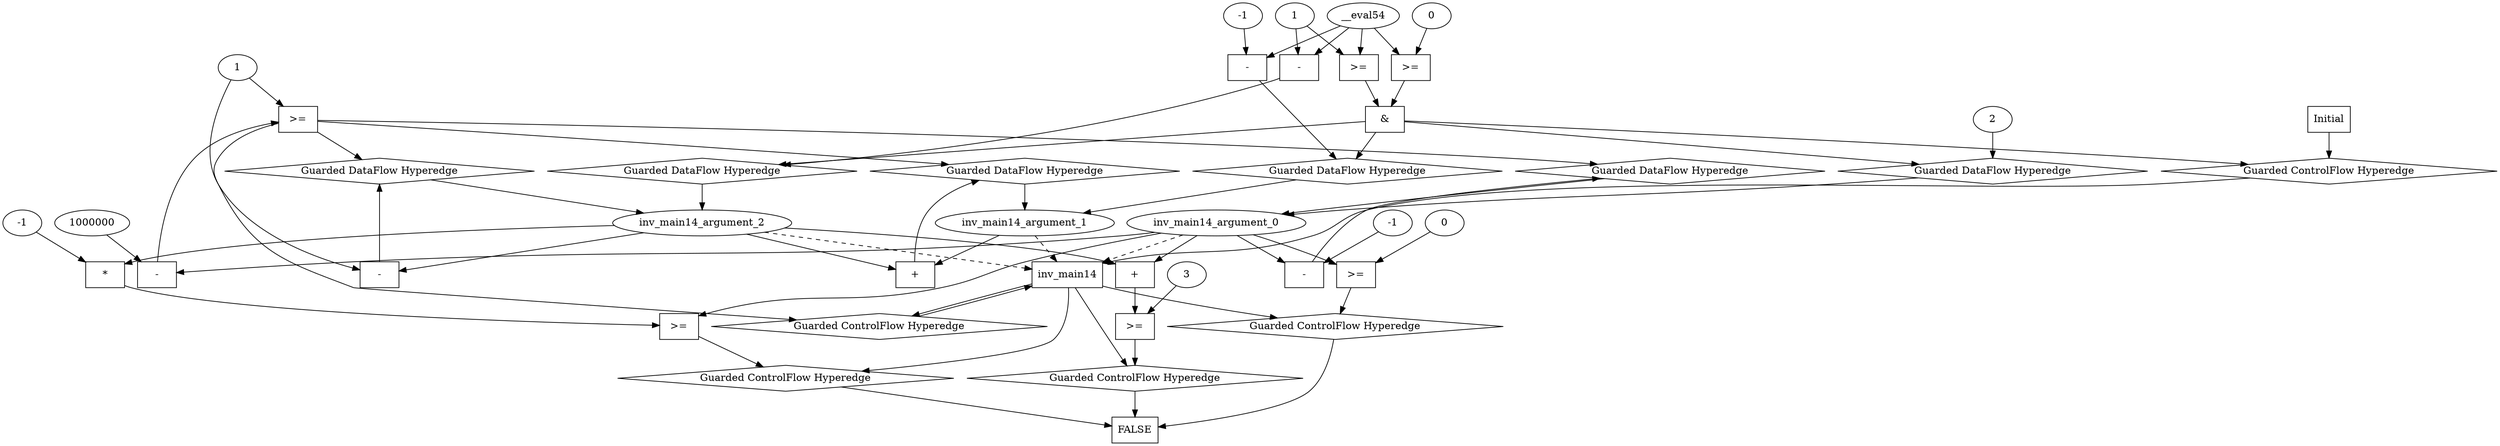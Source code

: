 digraph dag {
inv_main14 [label="inv_main14" shape="rect"];
FALSE [label="FALSE" shape="rect"];
Initial [label="Initial" shape="rect"];
ControlFowHyperEdge_0 [label="Guarded ControlFlow Hyperedge" shape="diamond"];
inv_main14 -> ControlFowHyperEdge_0[label=""]
ControlFowHyperEdge_0 -> inv_main14[label=""]
ControlFowHyperEdge_1 [label="Guarded ControlFlow Hyperedge" shape="diamond"];
Initial -> ControlFowHyperEdge_1[label=""]
ControlFowHyperEdge_1 -> inv_main14[label=""]
ControlFowHyperEdge_2 [label="Guarded ControlFlow Hyperedge" shape="diamond"];
inv_main14 -> ControlFowHyperEdge_2[label=""]
ControlFowHyperEdge_2 -> FALSE[label=""]
ControlFowHyperEdge_3 [label="Guarded ControlFlow Hyperedge" shape="diamond"];
inv_main14 -> ControlFowHyperEdge_3[label=""]
ControlFowHyperEdge_3 -> FALSE[label=""]
ControlFowHyperEdge_4 [label="Guarded ControlFlow Hyperedge" shape="diamond"];
inv_main14 -> ControlFowHyperEdge_4[label=""]
ControlFowHyperEdge_4 -> FALSE[label=""]
inv_main14_argument_0 [label="inv_main14_argument_0" shape="oval"];
inv_main14_argument_0 -> inv_main14[label="" style="dashed"]
inv_main14_argument_1 [label="inv_main14_argument_1" shape="oval"];
inv_main14_argument_1 -> inv_main14[label="" style="dashed"]
inv_main14_argument_2 [label="inv_main14_argument_2" shape="oval"];
inv_main14_argument_2 -> inv_main14[label="" style="dashed"]

xxxinv_main14___inv_main14_0xxxguard_0_node_0 [label=">=" shape="rect"];
xxxinv_main14___inv_main14_0xxxguard_0_node_1 [label="-" shape="rect"];
xxxinv_main14___inv_main14_0xxxguard_0_node_2 [label="1000000"];
xxxinv_main14___inv_main14_0xxxguard_0_node_1->xxxinv_main14___inv_main14_0xxxguard_0_node_0
xxxinv_main14___inv_main14_0xxxdataFlow2_node_2->xxxinv_main14___inv_main14_0xxxguard_0_node_0
xxxinv_main14___inv_main14_0xxxguard_0_node_2->xxxinv_main14___inv_main14_0xxxguard_0_node_1
inv_main14_argument_0->xxxinv_main14___inv_main14_0xxxguard_0_node_1

xxxinv_main14___inv_main14_0xxxguard_0_node_0->ControlFowHyperEdge_0 [label=""];
xxxinv_main14___inv_main14_0xxxdataFlow_0_node_0 [label="-" shape="rect"];
xxxinv_main14___inv_main14_0xxxdataFlow_0_node_2 [label="-1"];
inv_main14_argument_0->xxxinv_main14___inv_main14_0xxxdataFlow_0_node_0
xxxinv_main14___inv_main14_0xxxdataFlow_0_node_2->xxxinv_main14___inv_main14_0xxxdataFlow_0_node_0

xxxinv_main14___inv_main14_0xxxdataFlow_0_node_0->DataFowHyperEdge_0_inv_main14_argument_0 [label=""];
xxxinv_main14___inv_main14_0xxxdataFlow1_node_0 [label="+" shape="rect"];
inv_main14_argument_1->xxxinv_main14___inv_main14_0xxxdataFlow1_node_0
inv_main14_argument_2->xxxinv_main14___inv_main14_0xxxdataFlow1_node_0

xxxinv_main14___inv_main14_0xxxdataFlow1_node_0->DataFowHyperEdge_0_inv_main14_argument_1 [label=""];
xxxinv_main14___inv_main14_0xxxdataFlow2_node_0 [label="-" shape="rect"];
xxxinv_main14___inv_main14_0xxxdataFlow2_node_2 [label="1"];
inv_main14_argument_2->xxxinv_main14___inv_main14_0xxxdataFlow2_node_0
xxxinv_main14___inv_main14_0xxxdataFlow2_node_2->xxxinv_main14___inv_main14_0xxxdataFlow2_node_0

xxxinv_main14___inv_main14_0xxxdataFlow2_node_0->DataFowHyperEdge_0_inv_main14_argument_2 [label=""];
xxxinv_main14___Initial_1xxx_and [label="&" shape="rect"];
xxxinv_main14___Initial_1xxxguard_0_node_0 [label=">=" shape="rect"];
xxxinv_main14___Initial_1xxxguard_0_node_2 [label="0"];
xxxinv_main14___Initial_1xxxdataFlow1_node_1->xxxinv_main14___Initial_1xxxguard_0_node_0
xxxinv_main14___Initial_1xxxguard_0_node_2->xxxinv_main14___Initial_1xxxguard_0_node_0

xxxinv_main14___Initial_1xxxguard_0_node_0->xxxinv_main14___Initial_1xxx_and [label=""];
xxxinv_main14___Initial_1xxxguard1_node_0 [label=">=" shape="rect"];
xxxinv_main14___Initial_1xxxdataFlow2_node_2->xxxinv_main14___Initial_1xxxguard1_node_0
xxxinv_main14___Initial_1xxxdataFlow1_node_1->xxxinv_main14___Initial_1xxxguard1_node_0

xxxinv_main14___Initial_1xxxguard1_node_0->xxxinv_main14___Initial_1xxx_and [label=""];
xxxinv_main14___Initial_1xxx_and->ControlFowHyperEdge_1 [label=""];
xxxinv_main14___Initial_1xxxdataFlow_0_node_0 [label="2"];

xxxinv_main14___Initial_1xxxdataFlow_0_node_0->DataFowHyperEdge_1_inv_main14_argument_0 [label=""];
xxxinv_main14___Initial_1xxxdataFlow1_node_0 [label="-" shape="rect"];
xxxinv_main14___Initial_1xxxdataFlow1_node_1 [label="__eval54"];
xxxinv_main14___Initial_1xxxdataFlow1_node_2 [label="-1"];
xxxinv_main14___Initial_1xxxdataFlow1_node_1->xxxinv_main14___Initial_1xxxdataFlow1_node_0
xxxinv_main14___Initial_1xxxdataFlow1_node_2->xxxinv_main14___Initial_1xxxdataFlow1_node_0

xxxinv_main14___Initial_1xxxdataFlow1_node_0->DataFowHyperEdge_1_inv_main14_argument_1 [label=""];
xxxinv_main14___Initial_1xxxdataFlow2_node_0 [label="-" shape="rect"];
xxxinv_main14___Initial_1xxxdataFlow2_node_2 [label="1"];
xxxinv_main14___Initial_1xxxdataFlow1_node_1->xxxinv_main14___Initial_1xxxdataFlow2_node_0
xxxinv_main14___Initial_1xxxdataFlow2_node_2->xxxinv_main14___Initial_1xxxdataFlow2_node_0

xxxinv_main14___Initial_1xxxdataFlow2_node_0->DataFowHyperEdge_1_inv_main14_argument_2 [label=""];
xxxFALSE___inv_main14_2xxxguard_0_node_0 [label=">=" shape="rect"];
xxxFALSE___inv_main14_2xxxguard_0_node_1 [label="+" shape="rect"];
xxxFALSE___inv_main14_2xxxguard_0_node_4 [label="3"];
xxxFALSE___inv_main14_2xxxguard_0_node_1->xxxFALSE___inv_main14_2xxxguard_0_node_0
xxxFALSE___inv_main14_2xxxguard_0_node_4->xxxFALSE___inv_main14_2xxxguard_0_node_0
inv_main14_argument_2->xxxFALSE___inv_main14_2xxxguard_0_node_1
inv_main14_argument_0->xxxFALSE___inv_main14_2xxxguard_0_node_1

xxxFALSE___inv_main14_2xxxguard_0_node_0->ControlFowHyperEdge_2 [label=""];
xxxFALSE___inv_main14_3xxxguard_0_node_0 [label=">=" shape="rect"];
xxxFALSE___inv_main14_3xxxguard_0_node_1 [label="*" shape="rect"];
xxxFALSE___inv_main14_3xxxguard_0_node_2 [label="-1"];
xxxFALSE___inv_main14_3xxxguard_0_node_1->xxxFALSE___inv_main14_3xxxguard_0_node_0
inv_main14_argument_0->xxxFALSE___inv_main14_3xxxguard_0_node_0
xxxFALSE___inv_main14_3xxxguard_0_node_2->xxxFALSE___inv_main14_3xxxguard_0_node_1
inv_main14_argument_2->xxxFALSE___inv_main14_3xxxguard_0_node_1

xxxFALSE___inv_main14_3xxxguard_0_node_0->ControlFowHyperEdge_3 [label=""];
xxxFALSE___inv_main14_4xxxguard_0_node_0 [label=">=" shape="rect"];
xxxFALSE___inv_main14_4xxxguard_0_node_1 [label="0"];
xxxFALSE___inv_main14_4xxxguard_0_node_1->xxxFALSE___inv_main14_4xxxguard_0_node_0
inv_main14_argument_0->xxxFALSE___inv_main14_4xxxguard_0_node_0

xxxFALSE___inv_main14_4xxxguard_0_node_0->ControlFowHyperEdge_4 [label=""];
DataFowHyperEdge_0_inv_main14_argument_0 [label="Guarded DataFlow Hyperedge" shape="diamond"];
DataFowHyperEdge_0_inv_main14_argument_0 -> inv_main14_argument_0[label=""]
xxxinv_main14___inv_main14_0xxxguard_0_node_0 -> DataFowHyperEdge_0_inv_main14_argument_0[label=""]
DataFowHyperEdge_0_inv_main14_argument_1 [label="Guarded DataFlow Hyperedge" shape="diamond"];
DataFowHyperEdge_0_inv_main14_argument_1 -> inv_main14_argument_1[label=""]
xxxinv_main14___inv_main14_0xxxguard_0_node_0 -> DataFowHyperEdge_0_inv_main14_argument_1[label=""]
DataFowHyperEdge_0_inv_main14_argument_2 [label="Guarded DataFlow Hyperedge" shape="diamond"];
DataFowHyperEdge_0_inv_main14_argument_2 -> inv_main14_argument_2[label=""]
xxxinv_main14___inv_main14_0xxxguard_0_node_0 -> DataFowHyperEdge_0_inv_main14_argument_2[label=""]
DataFowHyperEdge_1_inv_main14_argument_0 [label="Guarded DataFlow Hyperedge" shape="diamond"];
DataFowHyperEdge_1_inv_main14_argument_0 -> inv_main14_argument_0[label=""]
xxxinv_main14___Initial_1xxx_and -> DataFowHyperEdge_1_inv_main14_argument_0[label=""]
DataFowHyperEdge_1_inv_main14_argument_1 [label="Guarded DataFlow Hyperedge" shape="diamond"];
DataFowHyperEdge_1_inv_main14_argument_1 -> inv_main14_argument_1[label=""]
xxxinv_main14___Initial_1xxx_and -> DataFowHyperEdge_1_inv_main14_argument_1[label=""]
DataFowHyperEdge_1_inv_main14_argument_2 [label="Guarded DataFlow Hyperedge" shape="diamond"];
DataFowHyperEdge_1_inv_main14_argument_2 -> inv_main14_argument_2[label=""]
xxxinv_main14___Initial_1xxx_and -> DataFowHyperEdge_1_inv_main14_argument_2[label=""]
}
